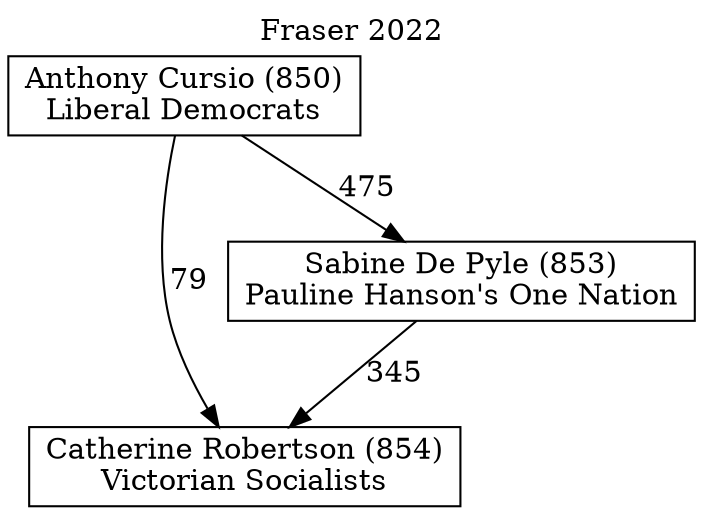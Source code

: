 // House preference flow
digraph "Catherine Robertson (854)_Fraser_2022" {
	graph [label="Fraser 2022" labelloc=t mclimit=10]
	node [shape=box]
	"Catherine Robertson (854)" [label="Catherine Robertson (854)
Victorian Socialists"]
	"Sabine De Pyle (853)" [label="Sabine De Pyle (853)
Pauline Hanson's One Nation"]
	"Anthony Cursio (850)" [label="Anthony Cursio (850)
Liberal Democrats"]
	"Sabine De Pyle (853)" -> "Catherine Robertson (854)" [label=345]
	"Anthony Cursio (850)" -> "Sabine De Pyle (853)" [label=475]
	"Anthony Cursio (850)" -> "Catherine Robertson (854)" [label=79]
}

